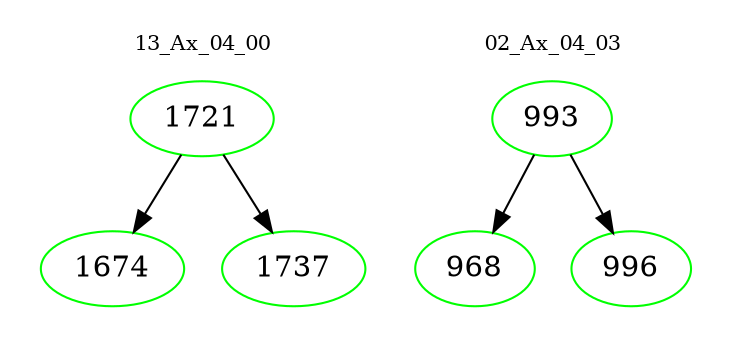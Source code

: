 digraph{
subgraph cluster_0 {
color = white
label = "13_Ax_04_00";
fontsize=10;
T0_1721 [label="1721", color="green"]
T0_1721 -> T0_1674 [color="black"]
T0_1674 [label="1674", color="green"]
T0_1721 -> T0_1737 [color="black"]
T0_1737 [label="1737", color="green"]
}
subgraph cluster_1 {
color = white
label = "02_Ax_04_03";
fontsize=10;
T1_993 [label="993", color="green"]
T1_993 -> T1_968 [color="black"]
T1_968 [label="968", color="green"]
T1_993 -> T1_996 [color="black"]
T1_996 [label="996", color="green"]
}
}
